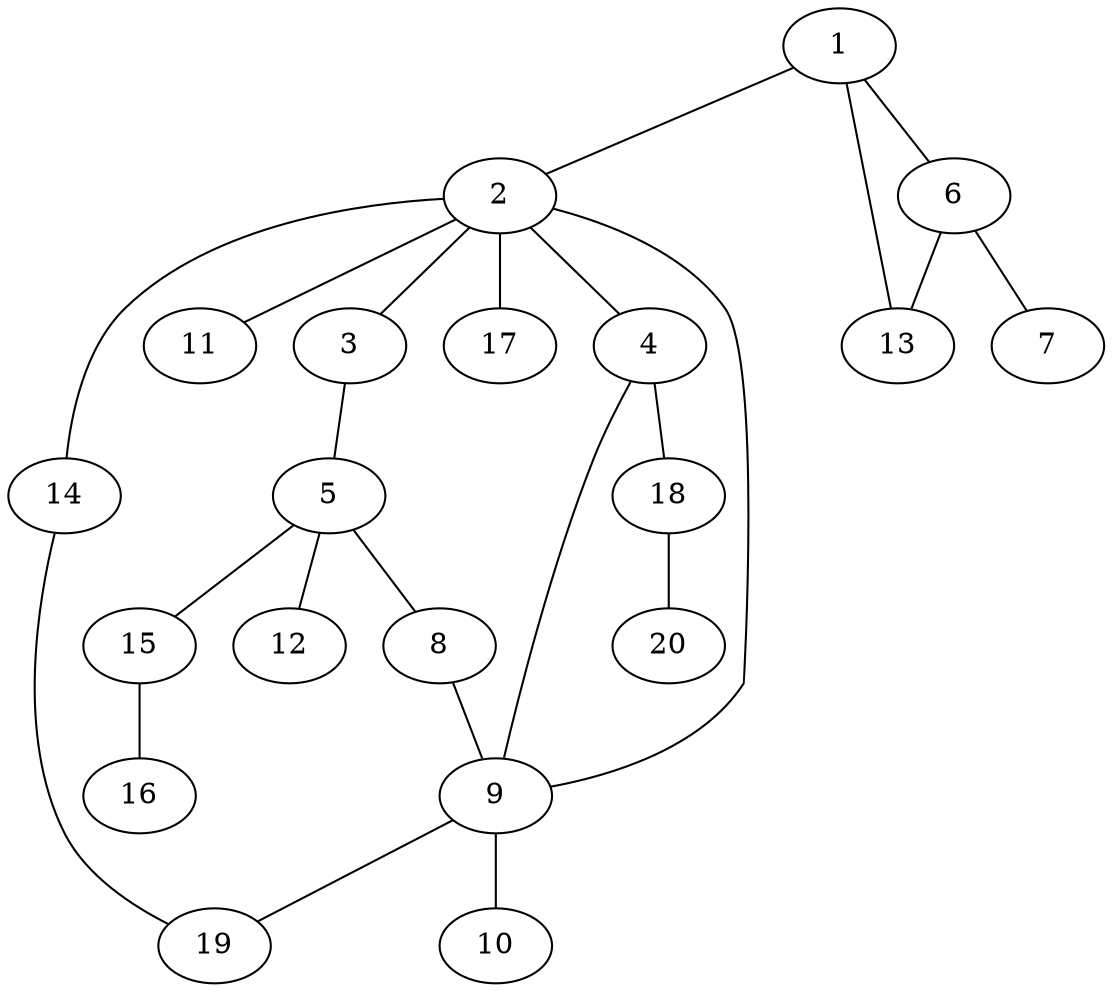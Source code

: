graph graphname {1--2
1--6
1--13
2--3
2--4
2--9
2--11
2--14
2--17
3--5
4--9
4--18
5--8
5--12
5--15
6--7
6--13
8--9
9--10
9--19
14--19
15--16
18--20
}
